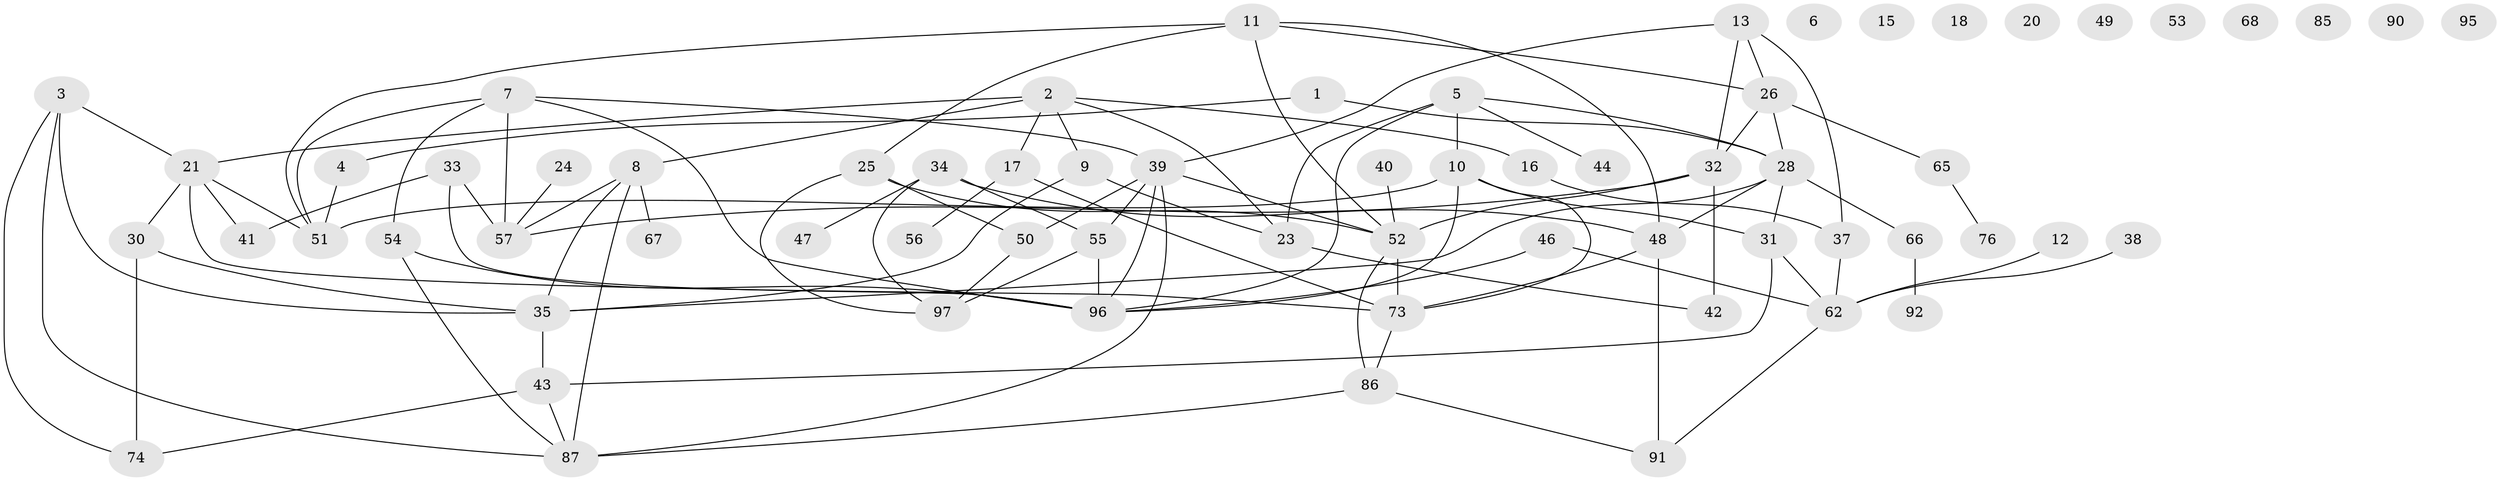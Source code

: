 // original degree distribution, {2: 0.16831683168316833, 6: 0.019801980198019802, 3: 0.24752475247524752, 0: 0.09900990099009901, 4: 0.2079207920792079, 5: 0.0891089108910891, 1: 0.1485148514851485, 7: 0.009900990099009901, 8: 0.009900990099009901}
// Generated by graph-tools (version 1.1) at 2025/41/03/06/25 10:41:19]
// undirected, 67 vertices, 104 edges
graph export_dot {
graph [start="1"]
  node [color=gray90,style=filled];
  1;
  2 [super="+77"];
  3 [super="+14"];
  4;
  5 [super="+70"];
  6;
  7 [super="+80"];
  8 [super="+29"];
  9;
  10 [super="+22"];
  11 [super="+19"];
  12;
  13 [super="+64"];
  15;
  16 [super="+93"];
  17;
  18;
  20;
  21 [super="+61"];
  23 [super="+27"];
  24;
  25;
  26;
  28 [super="+45"];
  30;
  31 [super="+78"];
  32 [super="+36"];
  33 [super="+60"];
  34 [super="+101"];
  35 [super="+71"];
  37;
  38 [super="+69"];
  39 [super="+58"];
  40;
  41;
  42;
  43 [super="+82"];
  44;
  46 [super="+100"];
  47 [super="+79"];
  48 [super="+63"];
  49;
  50 [super="+59"];
  51 [super="+88"];
  52 [super="+81"];
  53;
  54;
  55 [super="+72"];
  56;
  57 [super="+83"];
  62 [super="+84"];
  65;
  66 [super="+75"];
  67;
  68;
  73 [super="+98"];
  74 [super="+89"];
  76;
  85;
  86;
  87 [super="+94"];
  90;
  91;
  92;
  95;
  96 [super="+99"];
  97;
  1 -- 4;
  1 -- 28;
  2 -- 9;
  2 -- 17;
  2 -- 21;
  2 -- 23;
  2 -- 8;
  2 -- 16;
  3 -- 21;
  3 -- 35;
  3 -- 74;
  3 -- 87;
  4 -- 51;
  5 -- 44;
  5 -- 96;
  5 -- 28;
  5 -- 23;
  5 -- 10;
  7 -- 39;
  7 -- 51;
  7 -- 54;
  7 -- 96;
  7 -- 57;
  8 -- 87;
  8 -- 57;
  8 -- 35;
  8 -- 67;
  9 -- 23;
  9 -- 35;
  10 -- 96;
  10 -- 73;
  10 -- 31;
  10 -- 51;
  11 -- 25;
  11 -- 51;
  11 -- 52;
  11 -- 48;
  11 -- 26;
  12 -- 62;
  13 -- 26;
  13 -- 32;
  13 -- 37;
  13 -- 39;
  16 -- 37;
  17 -- 56;
  17 -- 73;
  21 -- 30;
  21 -- 41;
  21 -- 73 [weight=2];
  21 -- 51;
  23 -- 42;
  24 -- 57;
  25 -- 97;
  25 -- 50;
  25 -- 52;
  26 -- 28;
  26 -- 32;
  26 -- 65;
  28 -- 31;
  28 -- 48;
  28 -- 35;
  28 -- 66;
  30 -- 74;
  30 -- 35;
  31 -- 43;
  31 -- 62;
  32 -- 57;
  32 -- 42;
  32 -- 52;
  33 -- 96 [weight=2];
  33 -- 57;
  33 -- 41;
  34 -- 97;
  34 -- 48;
  34 -- 47;
  34 -- 55;
  35 -- 43;
  37 -- 62;
  38 -- 62;
  39 -- 50;
  39 -- 87;
  39 -- 55;
  39 -- 96;
  39 -- 52;
  40 -- 52;
  43 -- 74;
  43 -- 87;
  46 -- 62;
  46 -- 96;
  48 -- 73;
  48 -- 91;
  50 -- 97;
  52 -- 86;
  52 -- 73;
  54 -- 96;
  54 -- 87;
  55 -- 97;
  55 -- 96;
  62 -- 91;
  65 -- 76;
  66 -- 92;
  73 -- 86;
  86 -- 91;
  86 -- 87;
}
